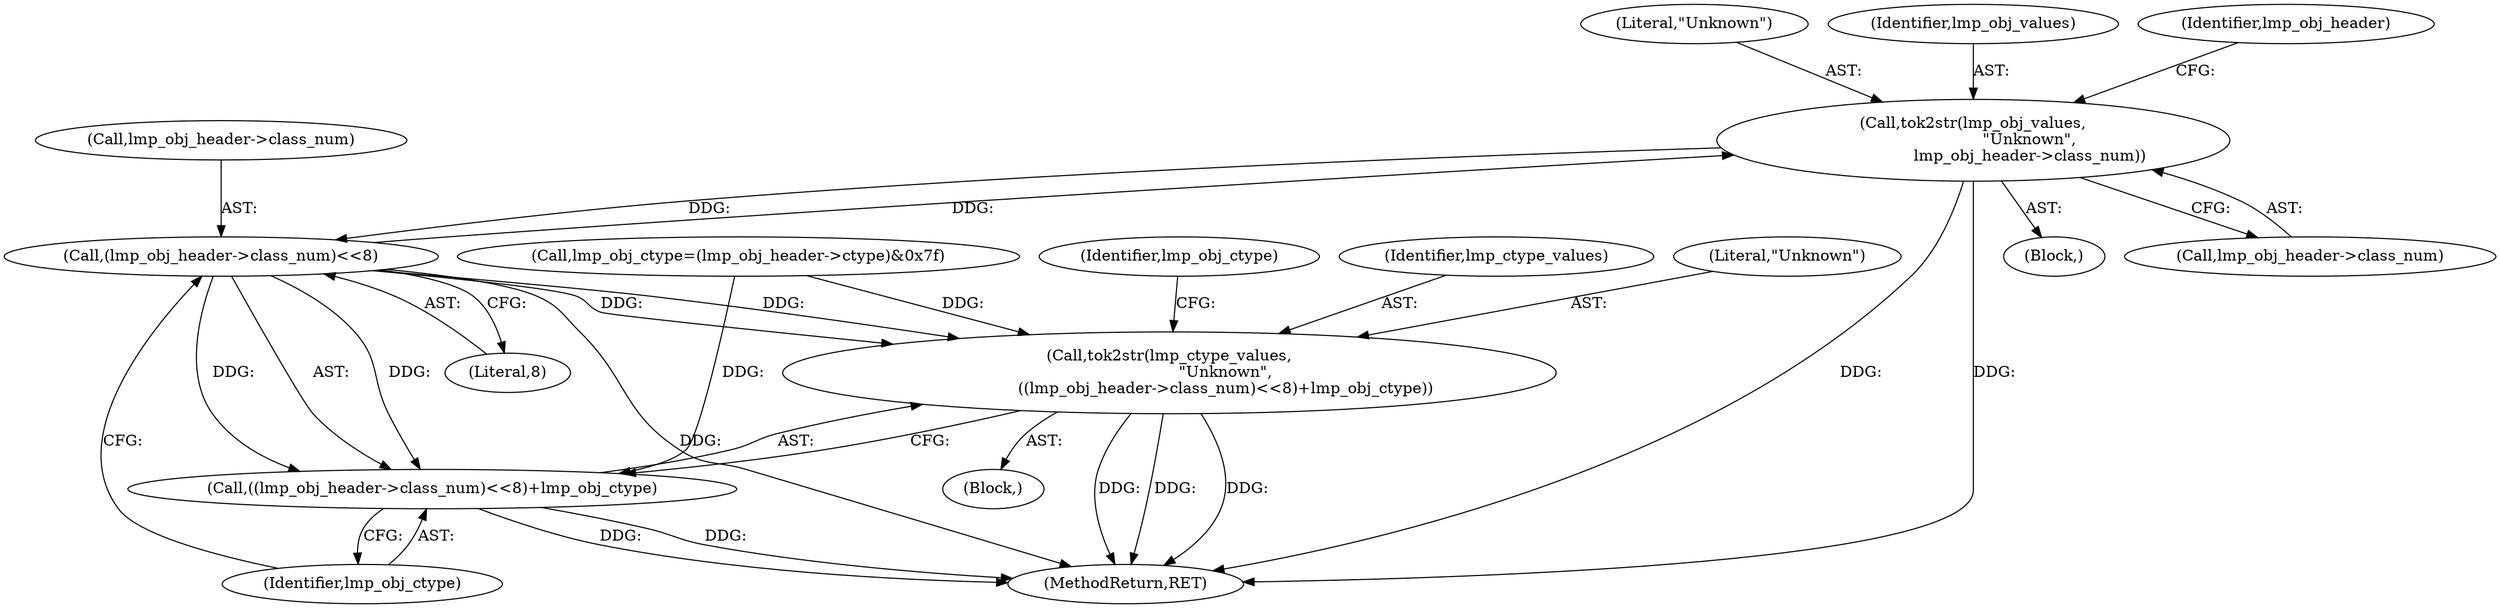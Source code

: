 digraph "0_tcpdump_d97e94223720684c6aa740ff219e0d19426c2220@pointer" {
"1000286" [label="(Call,tok2str(lmp_obj_values,\n                       \"Unknown\",\n                       lmp_obj_header->class_num))"];
"1000301" [label="(Call,(lmp_obj_header->class_num)<<8)"];
"1000286" [label="(Call,tok2str(lmp_obj_values,\n                       \"Unknown\",\n                       lmp_obj_header->class_num))"];
"1000297" [label="(Call,tok2str(lmp_ctype_values,\n                       \"Unknown\",\n                       ((lmp_obj_header->class_num)<<8)+lmp_obj_ctype))"];
"1000300" [label="(Call,((lmp_obj_header->class_num)<<8)+lmp_obj_ctype)"];
"1000285" [label="(Block,)"];
"1000299" [label="(Literal,\"Unknown\")"];
"1000300" [label="(Call,((lmp_obj_header->class_num)<<8)+lmp_obj_ctype)"];
"1000301" [label="(Call,(lmp_obj_header->class_num)<<8)"];
"1000288" [label="(Literal,\"Unknown\")"];
"1000306" [label="(Identifier,lmp_obj_ctype)"];
"1000287" [label="(Identifier,lmp_obj_values)"];
"1000308" [label="(Identifier,lmp_obj_ctype)"];
"1000286" [label="(Call,tok2str(lmp_obj_values,\n                       \"Unknown\",\n                       lmp_obj_header->class_num))"];
"1000298" [label="(Identifier,lmp_ctype_values)"];
"1000305" [label="(Literal,8)"];
"1000273" [label="(Call,lmp_obj_ctype=(lmp_obj_header->ctype)&0x7f)"];
"1000302" [label="(Call,lmp_obj_header->class_num)"];
"1000294" [label="(Identifier,lmp_obj_header)"];
"1000289" [label="(Call,lmp_obj_header->class_num)"];
"1000297" [label="(Call,tok2str(lmp_ctype_values,\n                       \"Unknown\",\n                       ((lmp_obj_header->class_num)<<8)+lmp_obj_ctype))"];
"1000296" [label="(Block,)"];
"1001913" [label="(MethodReturn,RET)"];
"1000286" -> "1000285"  [label="AST: "];
"1000286" -> "1000289"  [label="CFG: "];
"1000287" -> "1000286"  [label="AST: "];
"1000288" -> "1000286"  [label="AST: "];
"1000289" -> "1000286"  [label="AST: "];
"1000294" -> "1000286"  [label="CFG: "];
"1000286" -> "1001913"  [label="DDG: "];
"1000286" -> "1001913"  [label="DDG: "];
"1000301" -> "1000286"  [label="DDG: "];
"1000286" -> "1000301"  [label="DDG: "];
"1000301" -> "1000300"  [label="AST: "];
"1000301" -> "1000305"  [label="CFG: "];
"1000302" -> "1000301"  [label="AST: "];
"1000305" -> "1000301"  [label="AST: "];
"1000306" -> "1000301"  [label="CFG: "];
"1000301" -> "1001913"  [label="DDG: "];
"1000301" -> "1000297"  [label="DDG: "];
"1000301" -> "1000297"  [label="DDG: "];
"1000301" -> "1000300"  [label="DDG: "];
"1000301" -> "1000300"  [label="DDG: "];
"1000297" -> "1000296"  [label="AST: "];
"1000297" -> "1000300"  [label="CFG: "];
"1000298" -> "1000297"  [label="AST: "];
"1000299" -> "1000297"  [label="AST: "];
"1000300" -> "1000297"  [label="AST: "];
"1000308" -> "1000297"  [label="CFG: "];
"1000297" -> "1001913"  [label="DDG: "];
"1000297" -> "1001913"  [label="DDG: "];
"1000297" -> "1001913"  [label="DDG: "];
"1000273" -> "1000297"  [label="DDG: "];
"1000300" -> "1000306"  [label="CFG: "];
"1000306" -> "1000300"  [label="AST: "];
"1000300" -> "1001913"  [label="DDG: "];
"1000300" -> "1001913"  [label="DDG: "];
"1000273" -> "1000300"  [label="DDG: "];
}
